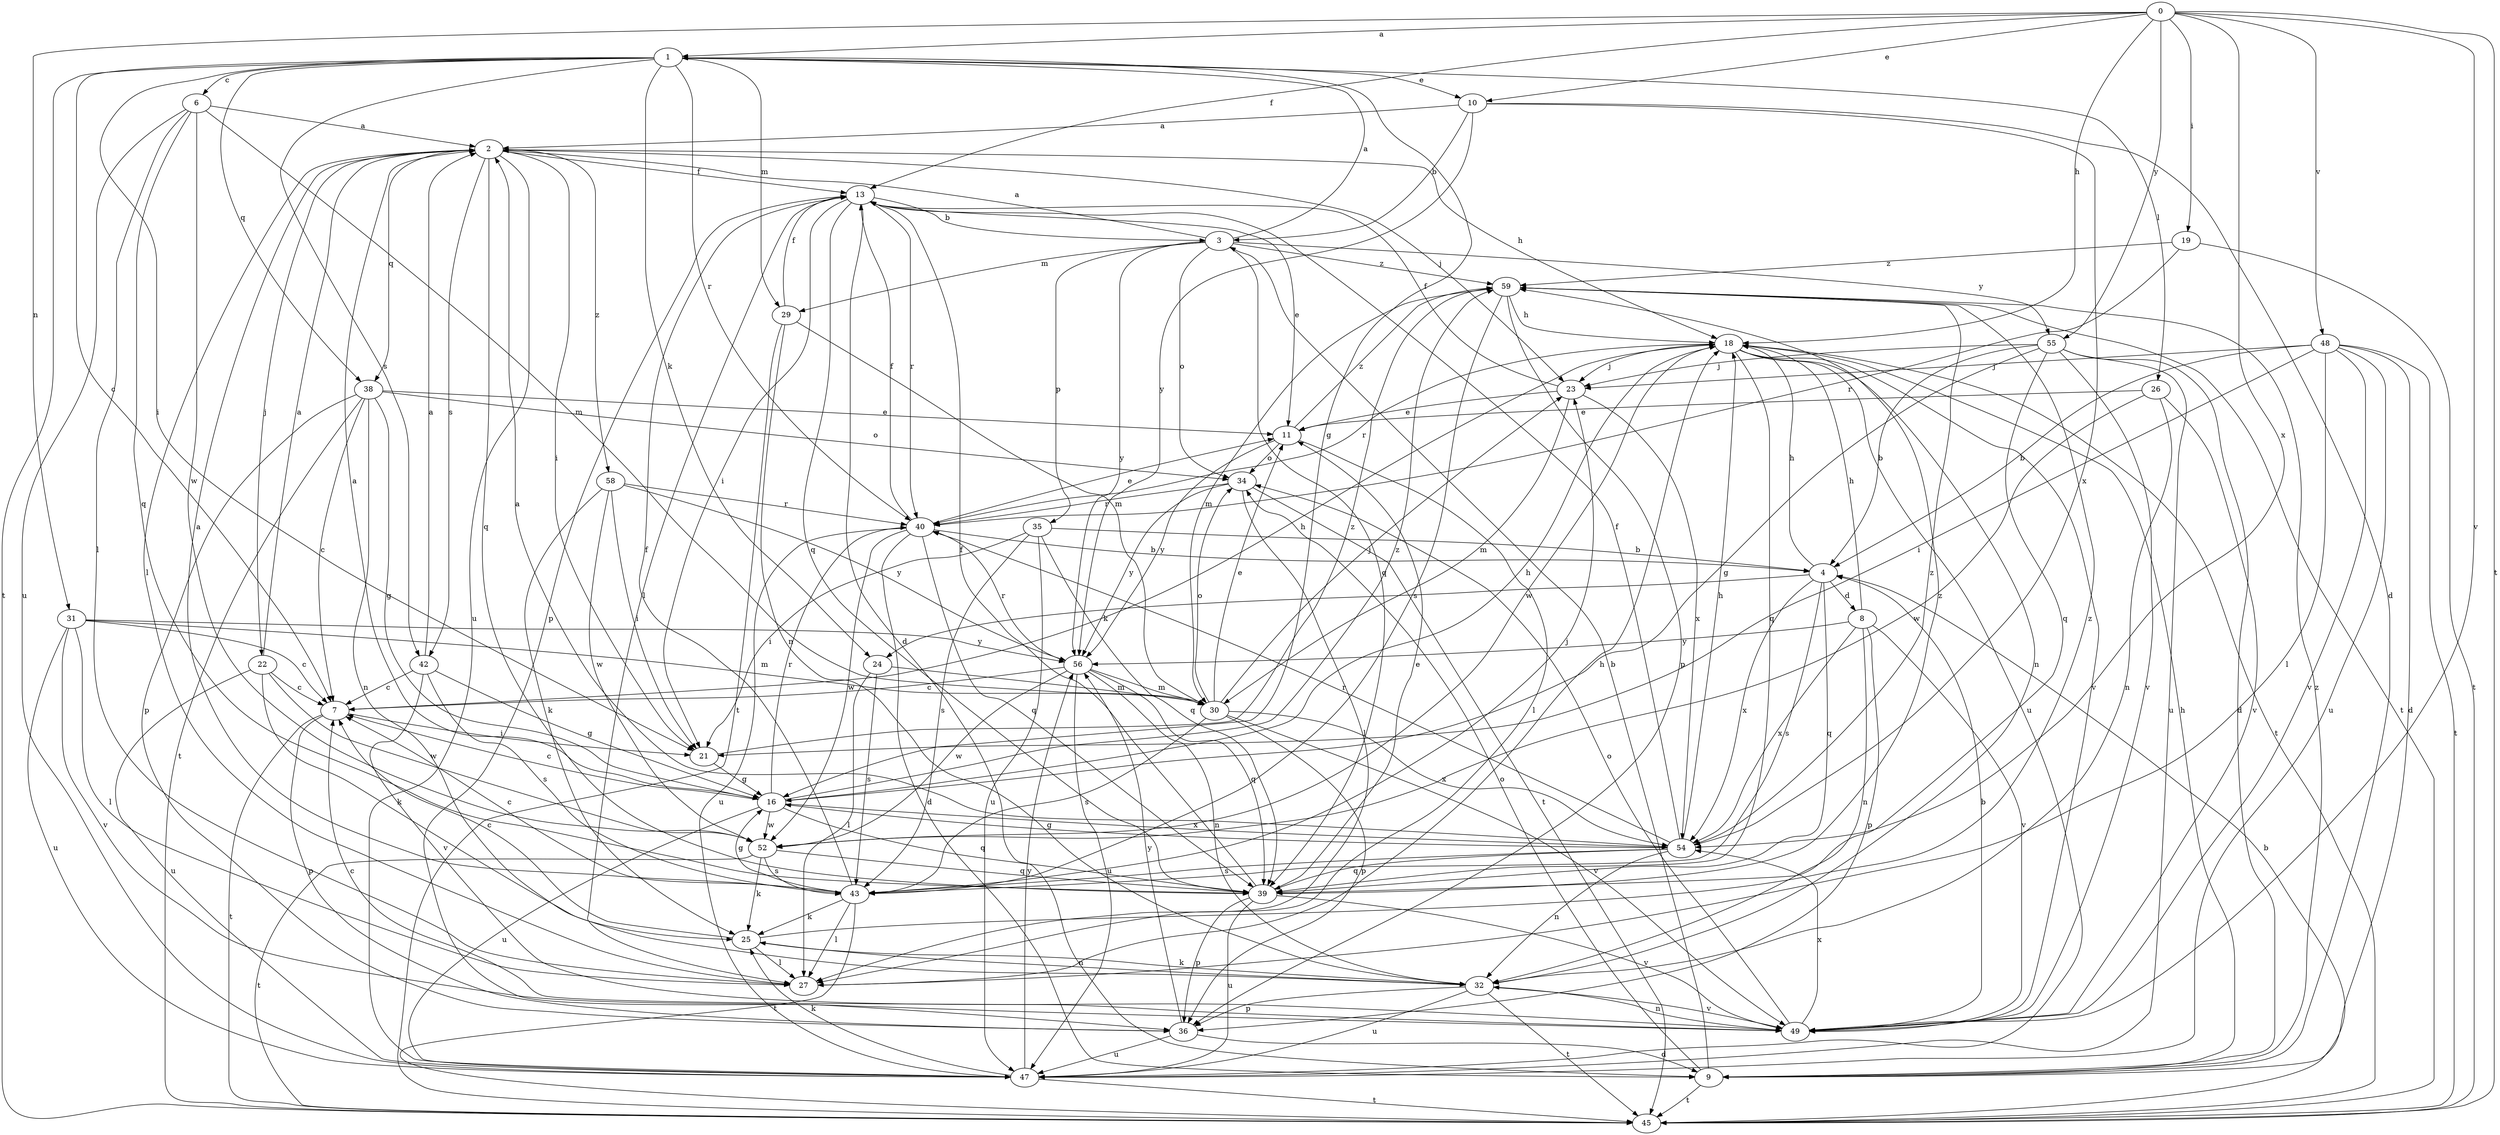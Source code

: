 strict digraph  {
0;
1;
2;
3;
4;
6;
7;
8;
9;
10;
11;
13;
16;
18;
19;
21;
22;
23;
24;
25;
26;
27;
29;
30;
31;
32;
34;
35;
36;
38;
39;
40;
42;
43;
45;
47;
48;
49;
52;
54;
55;
56;
58;
59;
0 -> 1  [label=a];
0 -> 10  [label=e];
0 -> 13  [label=f];
0 -> 18  [label=h];
0 -> 19  [label=i];
0 -> 31  [label=n];
0 -> 45  [label=t];
0 -> 48  [label=v];
0 -> 49  [label=v];
0 -> 54  [label=x];
0 -> 55  [label=y];
1 -> 6  [label=c];
1 -> 7  [label=c];
1 -> 10  [label=e];
1 -> 16  [label=g];
1 -> 21  [label=i];
1 -> 24  [label=k];
1 -> 26  [label=l];
1 -> 29  [label=m];
1 -> 38  [label=q];
1 -> 40  [label=r];
1 -> 42  [label=s];
1 -> 45  [label=t];
2 -> 13  [label=f];
2 -> 18  [label=h];
2 -> 21  [label=i];
2 -> 22  [label=j];
2 -> 23  [label=j];
2 -> 27  [label=l];
2 -> 38  [label=q];
2 -> 39  [label=q];
2 -> 42  [label=s];
2 -> 47  [label=u];
2 -> 58  [label=z];
3 -> 1  [label=a];
3 -> 2  [label=a];
3 -> 29  [label=m];
3 -> 34  [label=o];
3 -> 35  [label=p];
3 -> 39  [label=q];
3 -> 55  [label=y];
3 -> 56  [label=y];
3 -> 59  [label=z];
4 -> 8  [label=d];
4 -> 18  [label=h];
4 -> 24  [label=k];
4 -> 39  [label=q];
4 -> 43  [label=s];
4 -> 54  [label=x];
6 -> 2  [label=a];
6 -> 27  [label=l];
6 -> 30  [label=m];
6 -> 39  [label=q];
6 -> 47  [label=u];
6 -> 52  [label=w];
7 -> 18  [label=h];
7 -> 21  [label=i];
7 -> 36  [label=p];
7 -> 45  [label=t];
8 -> 18  [label=h];
8 -> 32  [label=n];
8 -> 36  [label=p];
8 -> 49  [label=v];
8 -> 54  [label=x];
8 -> 56  [label=y];
9 -> 3  [label=b];
9 -> 18  [label=h];
9 -> 34  [label=o];
9 -> 45  [label=t];
9 -> 59  [label=z];
10 -> 2  [label=a];
10 -> 3  [label=b];
10 -> 9  [label=d];
10 -> 54  [label=x];
10 -> 56  [label=y];
11 -> 27  [label=l];
11 -> 34  [label=o];
11 -> 56  [label=y];
11 -> 59  [label=z];
13 -> 3  [label=b];
13 -> 9  [label=d];
13 -> 11  [label=e];
13 -> 21  [label=i];
13 -> 27  [label=l];
13 -> 36  [label=p];
13 -> 39  [label=q];
13 -> 40  [label=r];
16 -> 2  [label=a];
16 -> 7  [label=c];
16 -> 18  [label=h];
16 -> 39  [label=q];
16 -> 40  [label=r];
16 -> 47  [label=u];
16 -> 52  [label=w];
16 -> 54  [label=x];
16 -> 59  [label=z];
18 -> 23  [label=j];
18 -> 32  [label=n];
18 -> 39  [label=q];
18 -> 40  [label=r];
18 -> 45  [label=t];
18 -> 47  [label=u];
18 -> 49  [label=v];
18 -> 52  [label=w];
19 -> 40  [label=r];
19 -> 45  [label=t];
19 -> 59  [label=z];
21 -> 16  [label=g];
21 -> 59  [label=z];
22 -> 2  [label=a];
22 -> 7  [label=c];
22 -> 25  [label=k];
22 -> 47  [label=u];
22 -> 52  [label=w];
23 -> 11  [label=e];
23 -> 13  [label=f];
23 -> 30  [label=m];
23 -> 54  [label=x];
24 -> 27  [label=l];
24 -> 30  [label=m];
24 -> 43  [label=s];
25 -> 7  [label=c];
25 -> 27  [label=l];
25 -> 32  [label=n];
25 -> 59  [label=z];
26 -> 11  [label=e];
26 -> 32  [label=n];
26 -> 49  [label=v];
26 -> 52  [label=w];
27 -> 18  [label=h];
29 -> 13  [label=f];
29 -> 30  [label=m];
29 -> 32  [label=n];
29 -> 45  [label=t];
30 -> 11  [label=e];
30 -> 23  [label=j];
30 -> 34  [label=o];
30 -> 36  [label=p];
30 -> 43  [label=s];
30 -> 49  [label=v];
30 -> 54  [label=x];
31 -> 7  [label=c];
31 -> 27  [label=l];
31 -> 30  [label=m];
31 -> 47  [label=u];
31 -> 49  [label=v];
31 -> 56  [label=y];
32 -> 25  [label=k];
32 -> 36  [label=p];
32 -> 45  [label=t];
32 -> 47  [label=u];
32 -> 49  [label=v];
34 -> 27  [label=l];
34 -> 40  [label=r];
34 -> 45  [label=t];
34 -> 56  [label=y];
35 -> 4  [label=b];
35 -> 21  [label=i];
35 -> 39  [label=q];
35 -> 43  [label=s];
35 -> 47  [label=u];
36 -> 9  [label=d];
36 -> 47  [label=u];
36 -> 56  [label=y];
38 -> 7  [label=c];
38 -> 11  [label=e];
38 -> 16  [label=g];
38 -> 32  [label=n];
38 -> 34  [label=o];
38 -> 36  [label=p];
38 -> 45  [label=t];
39 -> 11  [label=e];
39 -> 13  [label=f];
39 -> 36  [label=p];
39 -> 47  [label=u];
39 -> 49  [label=v];
39 -> 59  [label=z];
40 -> 4  [label=b];
40 -> 9  [label=d];
40 -> 11  [label=e];
40 -> 13  [label=f];
40 -> 39  [label=q];
40 -> 47  [label=u];
40 -> 52  [label=w];
42 -> 2  [label=a];
42 -> 7  [label=c];
42 -> 16  [label=g];
42 -> 43  [label=s];
42 -> 49  [label=v];
43 -> 2  [label=a];
43 -> 7  [label=c];
43 -> 13  [label=f];
43 -> 16  [label=g];
43 -> 23  [label=j];
43 -> 25  [label=k];
43 -> 27  [label=l];
43 -> 45  [label=t];
45 -> 4  [label=b];
47 -> 25  [label=k];
47 -> 45  [label=t];
47 -> 56  [label=y];
48 -> 4  [label=b];
48 -> 9  [label=d];
48 -> 21  [label=i];
48 -> 23  [label=j];
48 -> 27  [label=l];
48 -> 45  [label=t];
48 -> 47  [label=u];
48 -> 49  [label=v];
49 -> 4  [label=b];
49 -> 7  [label=c];
49 -> 32  [label=n];
49 -> 34  [label=o];
49 -> 54  [label=x];
52 -> 25  [label=k];
52 -> 39  [label=q];
52 -> 43  [label=s];
52 -> 45  [label=t];
54 -> 2  [label=a];
54 -> 13  [label=f];
54 -> 16  [label=g];
54 -> 18  [label=h];
54 -> 32  [label=n];
54 -> 39  [label=q];
54 -> 40  [label=r];
54 -> 43  [label=s];
54 -> 59  [label=z];
55 -> 4  [label=b];
55 -> 9  [label=d];
55 -> 16  [label=g];
55 -> 23  [label=j];
55 -> 39  [label=q];
55 -> 47  [label=u];
55 -> 49  [label=v];
56 -> 7  [label=c];
56 -> 30  [label=m];
56 -> 32  [label=n];
56 -> 39  [label=q];
56 -> 40  [label=r];
56 -> 47  [label=u];
56 -> 52  [label=w];
58 -> 21  [label=i];
58 -> 25  [label=k];
58 -> 40  [label=r];
58 -> 52  [label=w];
58 -> 56  [label=y];
59 -> 18  [label=h];
59 -> 30  [label=m];
59 -> 36  [label=p];
59 -> 43  [label=s];
59 -> 45  [label=t];
}
